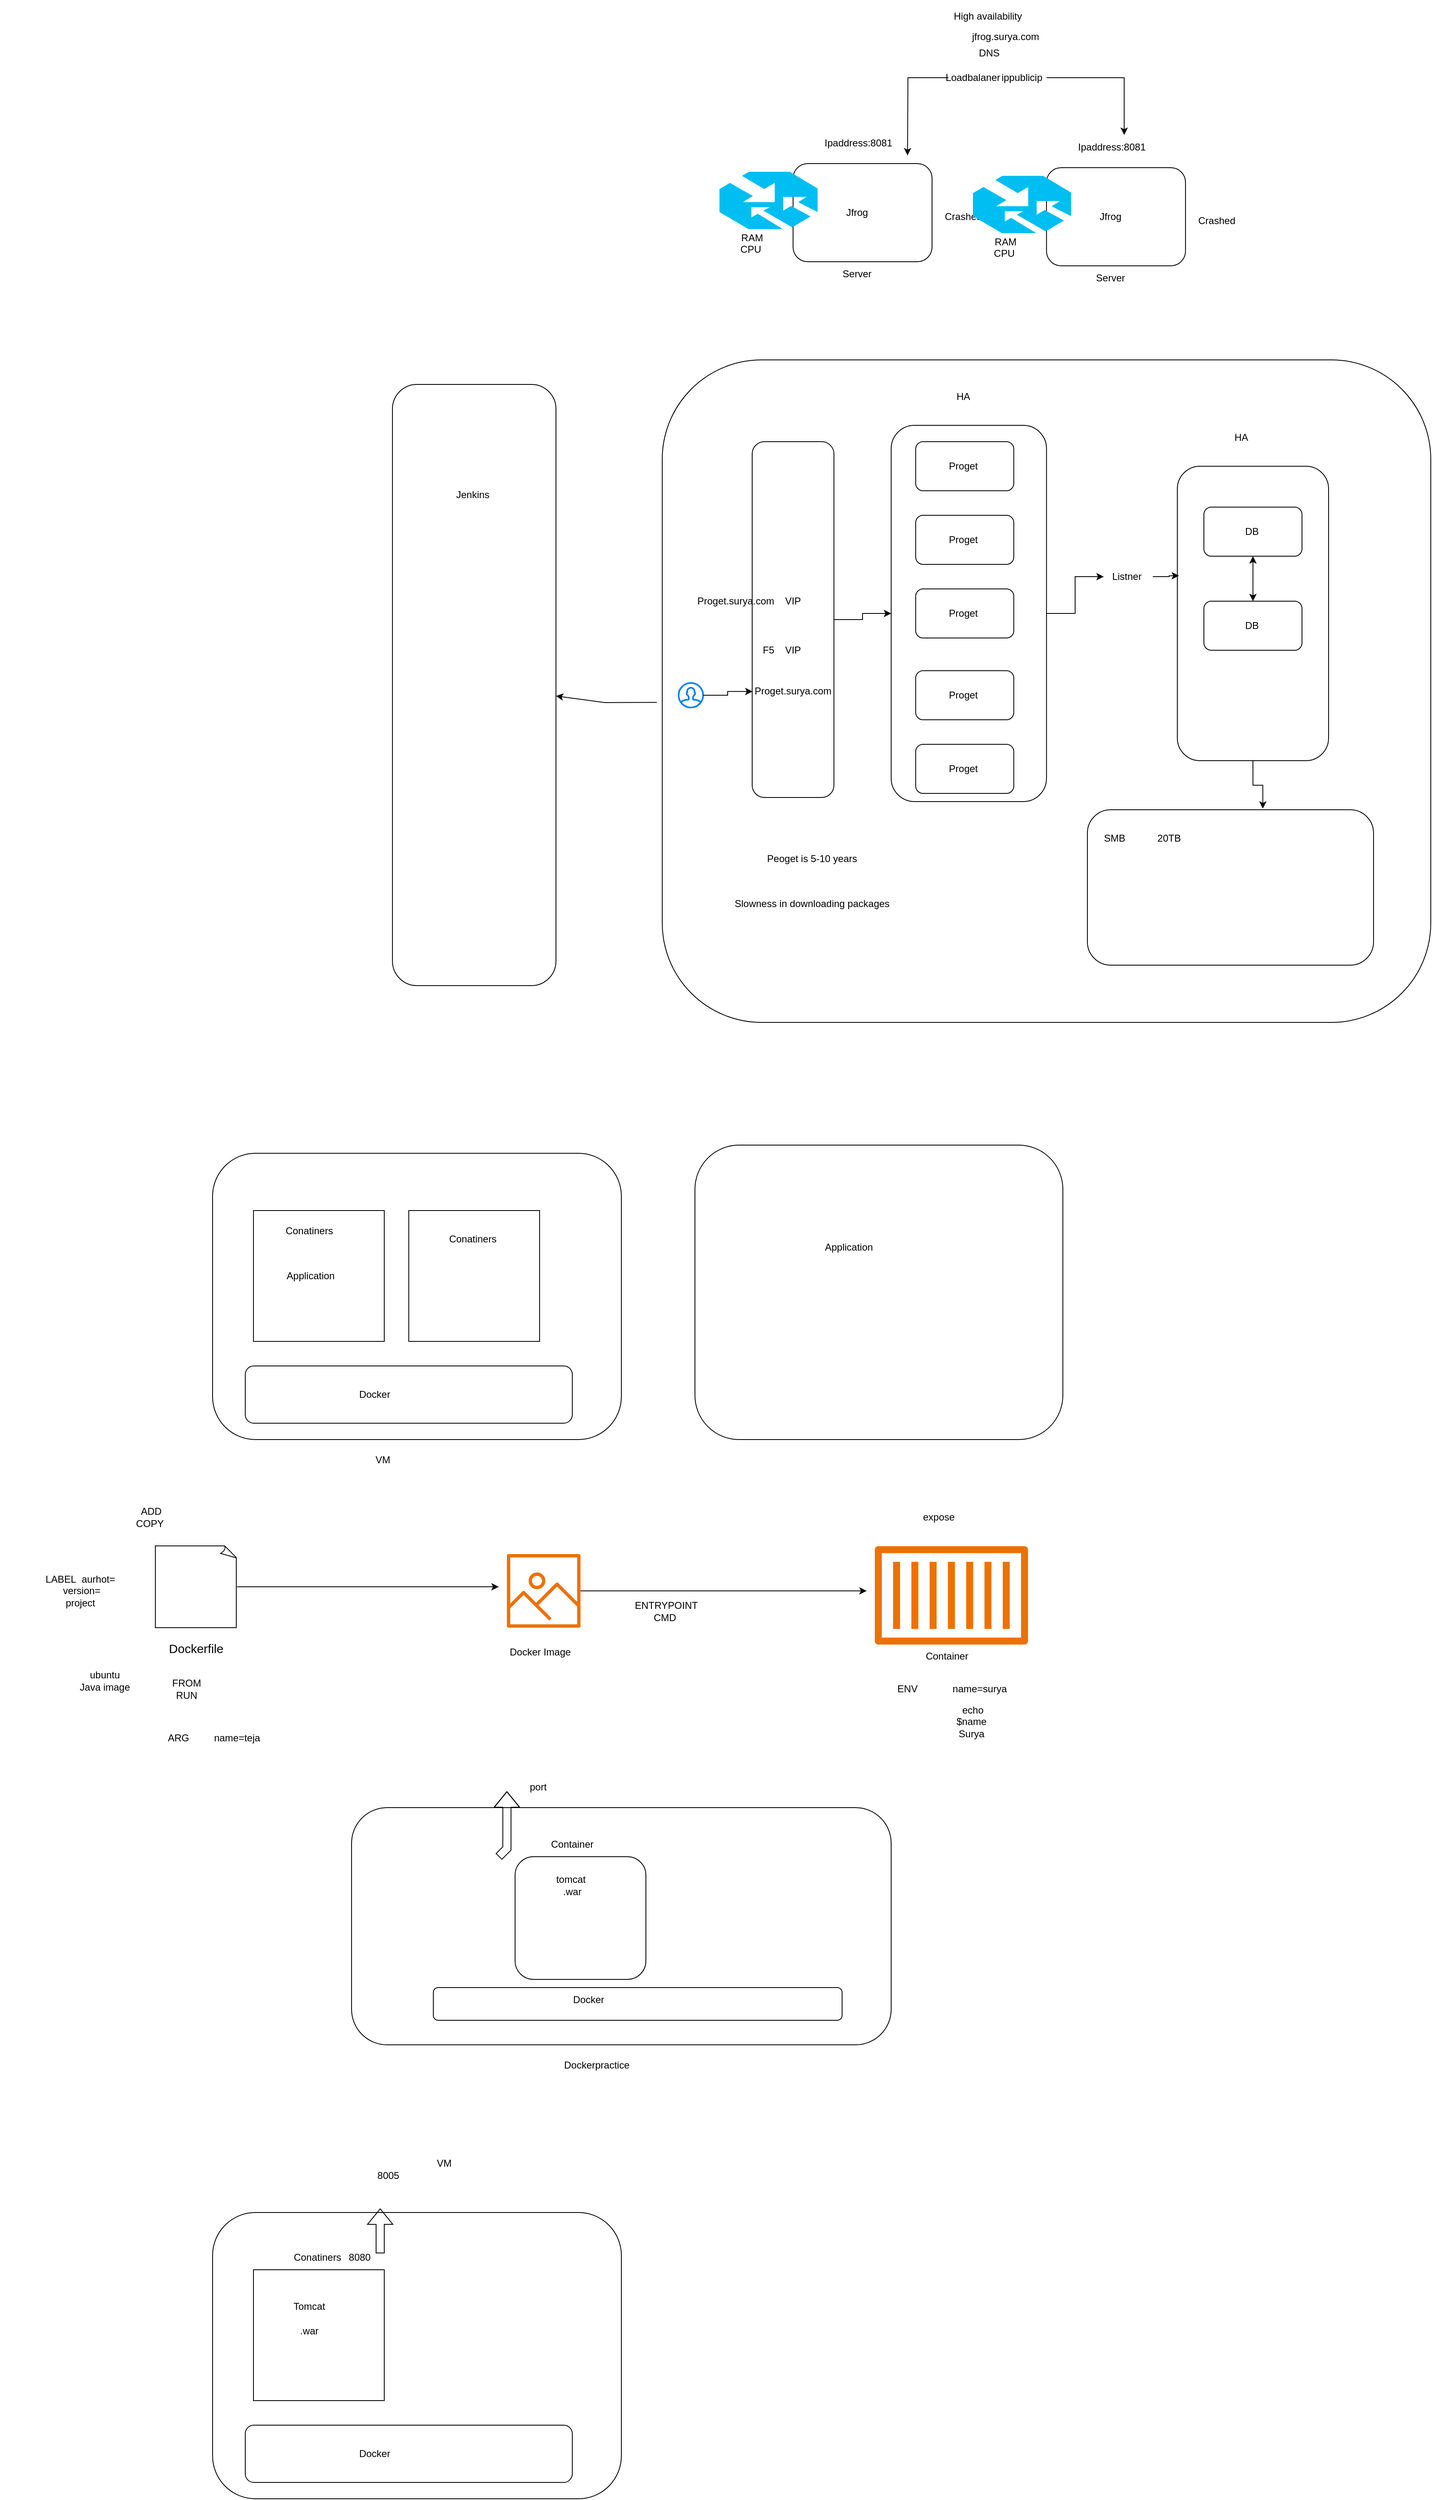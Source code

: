 <mxfile version="24.4.13" type="device">
  <diagram name="Page-1" id="_yAdGxOI9ZKn5OwpSb9d">
    <mxGraphModel dx="2284" dy="900" grid="1" gridSize="10" guides="1" tooltips="1" connect="1" arrows="1" fold="1" page="1" pageScale="1" pageWidth="850" pageHeight="1100" math="0" shadow="0">
      <root>
        <mxCell id="0" />
        <mxCell id="1" parent="0" />
        <mxCell id="o8cPld0QiGwnag17MH1Z-75" value="" style="rounded=1;whiteSpace=wrap;html=1;" parent="1" vertex="1">
          <mxGeometry x="-10" y="450" width="940" height="810" as="geometry" />
        </mxCell>
        <mxCell id="o8cPld0QiGwnag17MH1Z-58" value="" style="rounded=1;whiteSpace=wrap;html=1;" parent="1" vertex="1">
          <mxGeometry x="620" y="580" width="185" height="360" as="geometry" />
        </mxCell>
        <mxCell id="o8cPld0QiGwnag17MH1Z-65" style="edgeStyle=orthogonalEdgeStyle;rounded=0;orthogonalLoop=1;jettySize=auto;html=1;" parent="1" source="o8cPld0QiGwnag17MH1Z-54" target="o8cPld0QiGwnag17MH1Z-64" edge="1">
          <mxGeometry relative="1" as="geometry" />
        </mxCell>
        <mxCell id="o8cPld0QiGwnag17MH1Z-54" value="" style="rounded=1;whiteSpace=wrap;html=1;" parent="1" vertex="1">
          <mxGeometry x="270" y="530" width="190" height="460" as="geometry" />
        </mxCell>
        <mxCell id="o8cPld0QiGwnag17MH1Z-1" value="" style="rounded=1;whiteSpace=wrap;html=1;" parent="1" vertex="1">
          <mxGeometry x="150" y="210" width="170" height="120" as="geometry" />
        </mxCell>
        <mxCell id="o8cPld0QiGwnag17MH1Z-2" value="Server&amp;nbsp;" style="text;html=1;align=center;verticalAlign=middle;whiteSpace=wrap;rounded=0;" parent="1" vertex="1">
          <mxGeometry x="200" y="330" width="60" height="30" as="geometry" />
        </mxCell>
        <mxCell id="o8cPld0QiGwnag17MH1Z-3" value="Jfrog&amp;nbsp;" style="text;html=1;align=center;verticalAlign=middle;whiteSpace=wrap;rounded=0;" parent="1" vertex="1">
          <mxGeometry x="200" y="265" width="60" height="10" as="geometry" />
        </mxCell>
        <mxCell id="o8cPld0QiGwnag17MH1Z-4" value="Ipaddress:8081" style="text;html=1;align=center;verticalAlign=middle;whiteSpace=wrap;rounded=0;" parent="1" vertex="1">
          <mxGeometry x="200" y="170" width="60" height="30" as="geometry" />
        </mxCell>
        <mxCell id="o8cPld0QiGwnag17MH1Z-7" value="" style="verticalLabelPosition=bottom;html=1;verticalAlign=top;align=center;strokeColor=none;fillColor=#00BEF2;shape=mxgraph.azure.traffic_manager;pointerEvents=1;" parent="1" vertex="1">
          <mxGeometry x="60" y="220" width="120" height="70" as="geometry" />
        </mxCell>
        <mxCell id="o8cPld0QiGwnag17MH1Z-9" value="RAM&lt;br&gt;CPU&amp;nbsp;&lt;div&gt;&lt;br/&gt;&lt;/div&gt;" style="text;html=1;align=center;verticalAlign=middle;whiteSpace=wrap;rounded=0;" parent="1" vertex="1">
          <mxGeometry x="70" y="300" width="60" height="30" as="geometry" />
        </mxCell>
        <mxCell id="o8cPld0QiGwnag17MH1Z-10" value="Crashed&amp;nbsp;" style="text;html=1;align=center;verticalAlign=middle;whiteSpace=wrap;rounded=0;" parent="1" vertex="1">
          <mxGeometry x="330" y="260" width="60" height="30" as="geometry" />
        </mxCell>
        <mxCell id="o8cPld0QiGwnag17MH1Z-11" value="High availability&amp;nbsp;" style="text;html=1;align=center;verticalAlign=middle;whiteSpace=wrap;rounded=0;" parent="1" vertex="1">
          <mxGeometry x="290" y="10" width="200" height="40" as="geometry" />
        </mxCell>
        <mxCell id="o8cPld0QiGwnag17MH1Z-12" value="" style="rounded=1;whiteSpace=wrap;html=1;" parent="1" vertex="1">
          <mxGeometry x="460" y="215" width="170" height="120" as="geometry" />
        </mxCell>
        <mxCell id="o8cPld0QiGwnag17MH1Z-13" value="Server&amp;nbsp;" style="text;html=1;align=center;verticalAlign=middle;whiteSpace=wrap;rounded=0;" parent="1" vertex="1">
          <mxGeometry x="510" y="335" width="60" height="30" as="geometry" />
        </mxCell>
        <mxCell id="o8cPld0QiGwnag17MH1Z-14" value="Jfrog&amp;nbsp;" style="text;html=1;align=center;verticalAlign=middle;whiteSpace=wrap;rounded=0;" parent="1" vertex="1">
          <mxGeometry x="510" y="270" width="60" height="10" as="geometry" />
        </mxCell>
        <mxCell id="o8cPld0QiGwnag17MH1Z-15" value="Ipaddress:8081" style="text;html=1;align=center;verticalAlign=middle;whiteSpace=wrap;rounded=0;" parent="1" vertex="1">
          <mxGeometry x="510" y="175" width="60" height="30" as="geometry" />
        </mxCell>
        <mxCell id="o8cPld0QiGwnag17MH1Z-16" value="" style="verticalLabelPosition=bottom;html=1;verticalAlign=top;align=center;strokeColor=none;fillColor=#00BEF2;shape=mxgraph.azure.traffic_manager;pointerEvents=1;" parent="1" vertex="1">
          <mxGeometry x="370" y="225" width="120" height="70" as="geometry" />
        </mxCell>
        <mxCell id="o8cPld0QiGwnag17MH1Z-17" value="RAM&lt;br&gt;CPU&amp;nbsp;&lt;div&gt;&lt;br/&gt;&lt;/div&gt;" style="text;html=1;align=center;verticalAlign=middle;whiteSpace=wrap;rounded=0;" parent="1" vertex="1">
          <mxGeometry x="380" y="305" width="60" height="30" as="geometry" />
        </mxCell>
        <mxCell id="o8cPld0QiGwnag17MH1Z-18" value="Crashed&amp;nbsp;" style="text;html=1;align=center;verticalAlign=middle;whiteSpace=wrap;rounded=0;" parent="1" vertex="1">
          <mxGeometry x="640" y="265" width="60" height="30" as="geometry" />
        </mxCell>
        <mxCell id="o8cPld0QiGwnag17MH1Z-28" style="edgeStyle=orthogonalEdgeStyle;rounded=0;orthogonalLoop=1;jettySize=auto;html=1;" parent="1" source="o8cPld0QiGwnag17MH1Z-26" edge="1">
          <mxGeometry relative="1" as="geometry">
            <mxPoint x="290" y="200" as="targetPoint" />
          </mxGeometry>
        </mxCell>
        <mxCell id="o8cPld0QiGwnag17MH1Z-26" value="Loadbalaner" style="text;html=1;align=center;verticalAlign=middle;whiteSpace=wrap;rounded=0;" parent="1" vertex="1">
          <mxGeometry x="340" y="90" width="60" height="30" as="geometry" />
        </mxCell>
        <mxCell id="o8cPld0QiGwnag17MH1Z-29" style="edgeStyle=orthogonalEdgeStyle;rounded=0;orthogonalLoop=1;jettySize=auto;html=1;entryX=0.75;entryY=0;entryDx=0;entryDy=0;" parent="1" source="o8cPld0QiGwnag17MH1Z-27" target="o8cPld0QiGwnag17MH1Z-15" edge="1">
          <mxGeometry relative="1" as="geometry" />
        </mxCell>
        <mxCell id="o8cPld0QiGwnag17MH1Z-27" value="ippublicip" style="text;html=1;align=center;verticalAlign=middle;whiteSpace=wrap;rounded=0;" parent="1" vertex="1">
          <mxGeometry x="400" y="90" width="60" height="30" as="geometry" />
        </mxCell>
        <mxCell id="o8cPld0QiGwnag17MH1Z-31" value="DNS" style="text;html=1;align=center;verticalAlign=middle;whiteSpace=wrap;rounded=0;" parent="1" vertex="1">
          <mxGeometry x="360" y="60" width="60" height="30" as="geometry" />
        </mxCell>
        <mxCell id="o8cPld0QiGwnag17MH1Z-32" value="jfrog.surya.com" style="text;html=1;align=center;verticalAlign=middle;whiteSpace=wrap;rounded=0;" parent="1" vertex="1">
          <mxGeometry x="380" y="40" width="60" height="30" as="geometry" />
        </mxCell>
        <mxCell id="o8cPld0QiGwnag17MH1Z-33" value="" style="rounded=1;whiteSpace=wrap;html=1;" parent="1" vertex="1">
          <mxGeometry x="300" y="550" width="120" height="60" as="geometry" />
        </mxCell>
        <mxCell id="o8cPld0QiGwnag17MH1Z-34" value="Proget&amp;nbsp;" style="text;html=1;align=center;verticalAlign=middle;whiteSpace=wrap;rounded=0;" parent="1" vertex="1">
          <mxGeometry x="330" y="565" width="60" height="30" as="geometry" />
        </mxCell>
        <mxCell id="o8cPld0QiGwnag17MH1Z-35" value="" style="rounded=1;whiteSpace=wrap;html=1;" parent="1" vertex="1">
          <mxGeometry x="652.5" y="745" width="120" height="60" as="geometry" />
        </mxCell>
        <mxCell id="o8cPld0QiGwnag17MH1Z-36" value="DB&amp;nbsp;" style="text;html=1;align=center;verticalAlign=middle;whiteSpace=wrap;rounded=0;" parent="1" vertex="1">
          <mxGeometry x="682.5" y="760" width="60" height="30" as="geometry" />
        </mxCell>
        <mxCell id="o8cPld0QiGwnag17MH1Z-37" value="" style="rounded=1;whiteSpace=wrap;html=1;" parent="1" vertex="1">
          <mxGeometry x="300" y="640" width="120" height="60" as="geometry" />
        </mxCell>
        <mxCell id="o8cPld0QiGwnag17MH1Z-38" value="Proget&amp;nbsp;" style="text;html=1;align=center;verticalAlign=middle;whiteSpace=wrap;rounded=0;" parent="1" vertex="1">
          <mxGeometry x="330" y="655" width="60" height="30" as="geometry" />
        </mxCell>
        <mxCell id="o8cPld0QiGwnag17MH1Z-39" value="" style="rounded=1;whiteSpace=wrap;html=1;" parent="1" vertex="1">
          <mxGeometry x="300" y="730" width="120" height="60" as="geometry" />
        </mxCell>
        <mxCell id="o8cPld0QiGwnag17MH1Z-40" value="Proget&amp;nbsp;" style="text;html=1;align=center;verticalAlign=middle;whiteSpace=wrap;rounded=0;" parent="1" vertex="1">
          <mxGeometry x="330" y="745" width="60" height="30" as="geometry" />
        </mxCell>
        <mxCell id="o8cPld0QiGwnag17MH1Z-41" value="" style="rounded=1;whiteSpace=wrap;html=1;" parent="1" vertex="1">
          <mxGeometry x="300" y="830" width="120" height="60" as="geometry" />
        </mxCell>
        <mxCell id="o8cPld0QiGwnag17MH1Z-42" value="Proget&amp;nbsp;" style="text;html=1;align=center;verticalAlign=middle;whiteSpace=wrap;rounded=0;" parent="1" vertex="1">
          <mxGeometry x="330" y="845" width="60" height="30" as="geometry" />
        </mxCell>
        <mxCell id="o8cPld0QiGwnag17MH1Z-43" value="" style="rounded=1;whiteSpace=wrap;html=1;" parent="1" vertex="1">
          <mxGeometry x="300" y="920" width="120" height="60" as="geometry" />
        </mxCell>
        <mxCell id="o8cPld0QiGwnag17MH1Z-44" value="Proget&amp;nbsp;" style="text;html=1;align=center;verticalAlign=middle;whiteSpace=wrap;rounded=0;" parent="1" vertex="1">
          <mxGeometry x="330" y="935" width="60" height="30" as="geometry" />
        </mxCell>
        <mxCell id="o8cPld0QiGwnag17MH1Z-55" style="edgeStyle=orthogonalEdgeStyle;rounded=0;orthogonalLoop=1;jettySize=auto;html=1;entryX=0;entryY=0.5;entryDx=0;entryDy=0;" parent="1" source="o8cPld0QiGwnag17MH1Z-46" target="o8cPld0QiGwnag17MH1Z-54" edge="1">
          <mxGeometry relative="1" as="geometry" />
        </mxCell>
        <mxCell id="o8cPld0QiGwnag17MH1Z-46" value="" style="rounded=1;whiteSpace=wrap;html=1;" parent="1" vertex="1">
          <mxGeometry x="100" y="550" width="100" height="435" as="geometry" />
        </mxCell>
        <mxCell id="o8cPld0QiGwnag17MH1Z-47" value="F5" style="text;html=1;align=center;verticalAlign=middle;whiteSpace=wrap;rounded=0;" parent="1" vertex="1">
          <mxGeometry x="90" y="790" width="60" height="30" as="geometry" />
        </mxCell>
        <mxCell id="o8cPld0QiGwnag17MH1Z-48" value="VIP" style="text;html=1;align=center;verticalAlign=middle;whiteSpace=wrap;rounded=0;" parent="1" vertex="1">
          <mxGeometry x="120" y="790" width="60" height="30" as="geometry" />
        </mxCell>
        <mxCell id="o8cPld0QiGwnag17MH1Z-49" value="Proget.surya.com" style="text;html=1;align=center;verticalAlign=middle;whiteSpace=wrap;rounded=0;" parent="1" vertex="1">
          <mxGeometry x="120" y="840" width="60" height="30" as="geometry" />
        </mxCell>
        <mxCell id="o8cPld0QiGwnag17MH1Z-50" value="" style="html=1;verticalLabelPosition=bottom;align=center;labelBackgroundColor=#ffffff;verticalAlign=top;strokeWidth=2;strokeColor=#0080F0;shadow=0;dashed=0;shape=mxgraph.ios7.icons.user;" parent="1" vertex="1">
          <mxGeometry x="10" y="845" width="30" height="30" as="geometry" />
        </mxCell>
        <mxCell id="o8cPld0QiGwnag17MH1Z-51" style="edgeStyle=orthogonalEdgeStyle;rounded=0;orthogonalLoop=1;jettySize=auto;html=1;entryX=0.004;entryY=0.702;entryDx=0;entryDy=0;entryPerimeter=0;" parent="1" source="o8cPld0QiGwnag17MH1Z-50" target="o8cPld0QiGwnag17MH1Z-46" edge="1">
          <mxGeometry relative="1" as="geometry" />
        </mxCell>
        <mxCell id="o8cPld0QiGwnag17MH1Z-57" value="HA&amp;nbsp;" style="text;html=1;align=center;verticalAlign=middle;whiteSpace=wrap;rounded=0;" parent="1" vertex="1">
          <mxGeometry x="330" y="480" width="60" height="30" as="geometry" />
        </mxCell>
        <mxCell id="o8cPld0QiGwnag17MH1Z-61" value="" style="rounded=1;whiteSpace=wrap;html=1;" parent="1" vertex="1">
          <mxGeometry x="652.5" y="630" width="120" height="60" as="geometry" />
        </mxCell>
        <mxCell id="o8cPld0QiGwnag17MH1Z-62" value="DB&amp;nbsp;" style="text;html=1;align=center;verticalAlign=middle;whiteSpace=wrap;rounded=0;" parent="1" vertex="1">
          <mxGeometry x="682.5" y="645" width="60" height="30" as="geometry" />
        </mxCell>
        <mxCell id="o8cPld0QiGwnag17MH1Z-64" value="Listner&amp;nbsp;" style="text;html=1;align=center;verticalAlign=middle;whiteSpace=wrap;rounded=0;" parent="1" vertex="1">
          <mxGeometry x="530" y="700" width="60" height="30" as="geometry" />
        </mxCell>
        <mxCell id="o8cPld0QiGwnag17MH1Z-66" style="edgeStyle=orthogonalEdgeStyle;rounded=0;orthogonalLoop=1;jettySize=auto;html=1;entryX=0.011;entryY=0.372;entryDx=0;entryDy=0;entryPerimeter=0;" parent="1" source="o8cPld0QiGwnag17MH1Z-64" target="o8cPld0QiGwnag17MH1Z-58" edge="1">
          <mxGeometry relative="1" as="geometry" />
        </mxCell>
        <mxCell id="o8cPld0QiGwnag17MH1Z-67" value="" style="endArrow=classic;startArrow=classic;html=1;rounded=0;exitX=0.5;exitY=0;exitDx=0;exitDy=0;" parent="1" source="o8cPld0QiGwnag17MH1Z-35" target="o8cPld0QiGwnag17MH1Z-61" edge="1">
          <mxGeometry width="50" height="50" relative="1" as="geometry">
            <mxPoint x="692.5" y="740" as="sourcePoint" />
            <mxPoint x="742.5" y="690" as="targetPoint" />
          </mxGeometry>
        </mxCell>
        <mxCell id="o8cPld0QiGwnag17MH1Z-68" value="HA&amp;nbsp;" style="text;html=1;align=center;verticalAlign=middle;whiteSpace=wrap;rounded=0;" parent="1" vertex="1">
          <mxGeometry x="670" y="530" width="60" height="30" as="geometry" />
        </mxCell>
        <mxCell id="o8cPld0QiGwnag17MH1Z-69" value="" style="rounded=1;whiteSpace=wrap;html=1;" parent="1" vertex="1">
          <mxGeometry x="510" y="1000" width="350" height="190" as="geometry" />
        </mxCell>
        <mxCell id="o8cPld0QiGwnag17MH1Z-70" value="SMB&amp;nbsp;" style="text;html=1;align=center;verticalAlign=middle;whiteSpace=wrap;rounded=0;" parent="1" vertex="1">
          <mxGeometry x="515" y="1020" width="60" height="30" as="geometry" />
        </mxCell>
        <mxCell id="o8cPld0QiGwnag17MH1Z-71" style="edgeStyle=orthogonalEdgeStyle;rounded=0;orthogonalLoop=1;jettySize=auto;html=1;entryX=0.613;entryY=-0.007;entryDx=0;entryDy=0;entryPerimeter=0;" parent="1" source="o8cPld0QiGwnag17MH1Z-58" target="o8cPld0QiGwnag17MH1Z-69" edge="1">
          <mxGeometry relative="1" as="geometry" />
        </mxCell>
        <mxCell id="o8cPld0QiGwnag17MH1Z-72" value="20TB" style="text;html=1;align=center;verticalAlign=middle;whiteSpace=wrap;rounded=0;" parent="1" vertex="1">
          <mxGeometry x="580" y="1020" width="60" height="30" as="geometry" />
        </mxCell>
        <mxCell id="o8cPld0QiGwnag17MH1Z-73" value="Peoget is 5-10 years&amp;nbsp;" style="text;html=1;align=center;verticalAlign=middle;whiteSpace=wrap;rounded=0;" parent="1" vertex="1">
          <mxGeometry x="30" y="1020" width="290" height="80" as="geometry" />
        </mxCell>
        <mxCell id="o8cPld0QiGwnag17MH1Z-74" value="Slowness in downloading packages&amp;nbsp;" style="text;html=1;align=center;verticalAlign=middle;whiteSpace=wrap;rounded=0;" parent="1" vertex="1">
          <mxGeometry x="40" y="1090" width="270" height="50" as="geometry" />
        </mxCell>
        <mxCell id="o8cPld0QiGwnag17MH1Z-76" value="" style="rounded=1;whiteSpace=wrap;html=1;" parent="1" vertex="1">
          <mxGeometry x="-340" y="480" width="200" height="735" as="geometry" />
        </mxCell>
        <mxCell id="o8cPld0QiGwnag17MH1Z-77" value="Jenkins&amp;nbsp;" style="text;html=1;align=center;verticalAlign=middle;whiteSpace=wrap;rounded=0;" parent="1" vertex="1">
          <mxGeometry x="-270" y="600" width="60" height="30" as="geometry" />
        </mxCell>
        <mxCell id="o8cPld0QiGwnag17MH1Z-78" value="" style="endArrow=classic;html=1;rounded=0;exitX=-0.007;exitY=0.517;exitDx=0;exitDy=0;exitPerimeter=0;" parent="1" source="o8cPld0QiGwnag17MH1Z-75" target="o8cPld0QiGwnag17MH1Z-76" edge="1">
          <mxGeometry width="50" height="50" relative="1" as="geometry">
            <mxPoint x="380" y="890" as="sourcePoint" />
            <mxPoint x="430" y="840" as="targetPoint" />
            <Array as="points">
              <mxPoint x="-80" y="869" />
            </Array>
          </mxGeometry>
        </mxCell>
        <mxCell id="o8cPld0QiGwnag17MH1Z-79" value="VIP" style="text;html=1;align=center;verticalAlign=middle;whiteSpace=wrap;rounded=0;" parent="1" vertex="1">
          <mxGeometry x="120" y="730" width="60" height="30" as="geometry" />
        </mxCell>
        <mxCell id="o8cPld0QiGwnag17MH1Z-80" value="Proget.surya.com" style="text;html=1;align=center;verticalAlign=middle;whiteSpace=wrap;rounded=0;" parent="1" vertex="1">
          <mxGeometry x="50" y="730" width="60" height="30" as="geometry" />
        </mxCell>
        <mxCell id="Mz2o_tIRomysvnrf8cTj-1" value="" style="rounded=1;whiteSpace=wrap;html=1;" parent="1" vertex="1">
          <mxGeometry x="-560" y="1420" width="500" height="350" as="geometry" />
        </mxCell>
        <mxCell id="Mz2o_tIRomysvnrf8cTj-2" value="" style="rounded=1;whiteSpace=wrap;html=1;" parent="1" vertex="1">
          <mxGeometry x="-520" y="1680" width="400" height="70" as="geometry" />
        </mxCell>
        <mxCell id="Mz2o_tIRomysvnrf8cTj-3" value="Docker&amp;nbsp;" style="text;html=1;align=center;verticalAlign=middle;whiteSpace=wrap;rounded=0;" parent="1" vertex="1">
          <mxGeometry x="-390" y="1700" width="60" height="30" as="geometry" />
        </mxCell>
        <mxCell id="Mz2o_tIRomysvnrf8cTj-4" value="VM&amp;nbsp;" style="text;html=1;align=center;verticalAlign=middle;whiteSpace=wrap;rounded=0;" parent="1" vertex="1">
          <mxGeometry x="-380" y="1780" width="60" height="30" as="geometry" />
        </mxCell>
        <mxCell id="Mz2o_tIRomysvnrf8cTj-5" value="" style="whiteSpace=wrap;html=1;aspect=fixed;" parent="1" vertex="1">
          <mxGeometry x="-510" y="1490" width="160" height="160" as="geometry" />
        </mxCell>
        <mxCell id="Mz2o_tIRomysvnrf8cTj-6" value="" style="whiteSpace=wrap;html=1;aspect=fixed;" parent="1" vertex="1">
          <mxGeometry x="-320" y="1490" width="160" height="160" as="geometry" />
        </mxCell>
        <mxCell id="Mz2o_tIRomysvnrf8cTj-7" value="Conatiners&amp;nbsp;" style="text;html=1;align=center;verticalAlign=middle;whiteSpace=wrap;rounded=0;" parent="1" vertex="1">
          <mxGeometry x="-470" y="1500" width="60" height="30" as="geometry" />
        </mxCell>
        <mxCell id="Mz2o_tIRomysvnrf8cTj-8" value="Conatiners&amp;nbsp;" style="text;html=1;align=center;verticalAlign=middle;whiteSpace=wrap;rounded=0;" parent="1" vertex="1">
          <mxGeometry x="-270" y="1510" width="60" height="30" as="geometry" />
        </mxCell>
        <mxCell id="Mz2o_tIRomysvnrf8cTj-9" value="" style="rounded=1;whiteSpace=wrap;html=1;" parent="1" vertex="1">
          <mxGeometry x="30" y="1410" width="450" height="360" as="geometry" />
        </mxCell>
        <mxCell id="Mz2o_tIRomysvnrf8cTj-10" value="Application&amp;nbsp;" style="text;html=1;align=center;verticalAlign=middle;whiteSpace=wrap;rounded=0;" parent="1" vertex="1">
          <mxGeometry x="190" y="1520" width="60" height="30" as="geometry" />
        </mxCell>
        <mxCell id="Mz2o_tIRomysvnrf8cTj-11" value="Application" style="text;html=1;align=center;verticalAlign=middle;whiteSpace=wrap;rounded=0;" parent="1" vertex="1">
          <mxGeometry x="-470" y="1555" width="60" height="30" as="geometry" />
        </mxCell>
        <mxCell id="Mz2o_tIRomysvnrf8cTj-13" value="" style="sketch=0;outlineConnect=0;fontColor=#232F3E;gradientColor=none;fillColor=#ED7100;strokeColor=none;dashed=0;verticalLabelPosition=bottom;verticalAlign=top;align=center;html=1;fontSize=12;fontStyle=0;aspect=fixed;pointerEvents=1;shape=mxgraph.aws4.container_1;" parent="1" vertex="1">
          <mxGeometry x="250" y="1900" width="187.36" height="121" as="geometry" />
        </mxCell>
        <mxCell id="Mz2o_tIRomysvnrf8cTj-19" style="edgeStyle=orthogonalEdgeStyle;rounded=0;orthogonalLoop=1;jettySize=auto;html=1;" parent="1" source="Mz2o_tIRomysvnrf8cTj-15" edge="1">
          <mxGeometry relative="1" as="geometry">
            <mxPoint x="-210" y="1950" as="targetPoint" />
          </mxGeometry>
        </mxCell>
        <mxCell id="Mz2o_tIRomysvnrf8cTj-15" value="" style="whiteSpace=wrap;html=1;shape=mxgraph.basic.document" parent="1" vertex="1">
          <mxGeometry x="-630" y="1900" width="100" height="100" as="geometry" />
        </mxCell>
        <mxCell id="Mz2o_tIRomysvnrf8cTj-16" value="&lt;font style=&quot;font-size: 15px;&quot;&gt;Dockerfile&lt;/font&gt;" style="text;html=1;align=center;verticalAlign=middle;whiteSpace=wrap;rounded=0;" parent="1" vertex="1">
          <mxGeometry x="-610" y="2010" width="60" height="30" as="geometry" />
        </mxCell>
        <mxCell id="Mz2o_tIRomysvnrf8cTj-17" value="Container&amp;nbsp;" style="text;html=1;align=center;verticalAlign=middle;whiteSpace=wrap;rounded=0;" parent="1" vertex="1">
          <mxGeometry x="310" y="2020" width="60" height="30" as="geometry" />
        </mxCell>
        <mxCell id="Mz2o_tIRomysvnrf8cTj-20" style="edgeStyle=orthogonalEdgeStyle;rounded=0;orthogonalLoop=1;jettySize=auto;html=1;" parent="1" source="Mz2o_tIRomysvnrf8cTj-18" edge="1">
          <mxGeometry relative="1" as="geometry">
            <mxPoint x="240" y="1955" as="targetPoint" />
          </mxGeometry>
        </mxCell>
        <mxCell id="Mz2o_tIRomysvnrf8cTj-18" value="" style="sketch=0;outlineConnect=0;fontColor=#232F3E;gradientColor=none;fillColor=#ED7100;strokeColor=none;dashed=0;verticalLabelPosition=bottom;verticalAlign=top;align=center;html=1;fontSize=12;fontStyle=0;aspect=fixed;pointerEvents=1;shape=mxgraph.aws4.container_registry_image;" parent="1" vertex="1">
          <mxGeometry x="-200" y="1910" width="90" height="90" as="geometry" />
        </mxCell>
        <mxCell id="Mz2o_tIRomysvnrf8cTj-21" value="Docker Image&amp;nbsp;" style="text;html=1;align=center;verticalAlign=middle;whiteSpace=wrap;rounded=0;" parent="1" vertex="1">
          <mxGeometry x="-240" y="2010" width="165" height="40" as="geometry" />
        </mxCell>
        <mxCell id="8guPvn3R2oZE80Hqtptw-2" value="" style="rounded=1;whiteSpace=wrap;html=1;" vertex="1" parent="1">
          <mxGeometry x="-560" y="2715" width="500" height="350" as="geometry" />
        </mxCell>
        <mxCell id="8guPvn3R2oZE80Hqtptw-3" value="" style="rounded=1;whiteSpace=wrap;html=1;" vertex="1" parent="1">
          <mxGeometry x="-520" y="2975" width="400" height="70" as="geometry" />
        </mxCell>
        <mxCell id="8guPvn3R2oZE80Hqtptw-4" value="Docker&amp;nbsp;" style="text;html=1;align=center;verticalAlign=middle;whiteSpace=wrap;rounded=0;" vertex="1" parent="1">
          <mxGeometry x="-390" y="2995" width="60" height="30" as="geometry" />
        </mxCell>
        <mxCell id="8guPvn3R2oZE80Hqtptw-5" value="" style="whiteSpace=wrap;html=1;aspect=fixed;" vertex="1" parent="1">
          <mxGeometry x="-510" y="2785" width="160" height="160" as="geometry" />
        </mxCell>
        <mxCell id="8guPvn3R2oZE80Hqtptw-7" value="Conatiners&amp;nbsp;" style="text;html=1;align=center;verticalAlign=middle;whiteSpace=wrap;rounded=0;" vertex="1" parent="1">
          <mxGeometry x="-460" y="2755" width="60" height="30" as="geometry" />
        </mxCell>
        <mxCell id="8guPvn3R2oZE80Hqtptw-9" value="Tomcat&amp;nbsp;" style="text;html=1;align=center;verticalAlign=middle;whiteSpace=wrap;rounded=0;" vertex="1" parent="1">
          <mxGeometry x="-470" y="2815" width="60" height="30" as="geometry" />
        </mxCell>
        <mxCell id="8guPvn3R2oZE80Hqtptw-11" value=".war&amp;nbsp;" style="text;html=1;align=center;verticalAlign=middle;whiteSpace=wrap;rounded=0;" vertex="1" parent="1">
          <mxGeometry x="-470" y="2845" width="60" height="30" as="geometry" />
        </mxCell>
        <mxCell id="8guPvn3R2oZE80Hqtptw-12" value="8080" style="text;html=1;align=center;verticalAlign=middle;whiteSpace=wrap;rounded=0;" vertex="1" parent="1">
          <mxGeometry x="-410" y="2755" width="60" height="30" as="geometry" />
        </mxCell>
        <mxCell id="8guPvn3R2oZE80Hqtptw-13" value="" style="shape=flexArrow;endArrow=classic;html=1;rounded=0;" edge="1" parent="1">
          <mxGeometry width="50" height="50" relative="1" as="geometry">
            <mxPoint x="-355" y="2765" as="sourcePoint" />
            <mxPoint x="-355" y="2710" as="targetPoint" />
          </mxGeometry>
        </mxCell>
        <mxCell id="8guPvn3R2oZE80Hqtptw-15" value="8005" style="text;html=1;align=center;verticalAlign=middle;whiteSpace=wrap;rounded=0;" vertex="1" parent="1">
          <mxGeometry x="-375" y="2655" width="60" height="30" as="geometry" />
        </mxCell>
        <mxCell id="8guPvn3R2oZE80Hqtptw-16" value="VM&amp;nbsp;" style="text;html=1;align=center;verticalAlign=middle;whiteSpace=wrap;rounded=0;" vertex="1" parent="1">
          <mxGeometry x="-305" y="2640" width="60" height="30" as="geometry" />
        </mxCell>
        <mxCell id="8guPvn3R2oZE80Hqtptw-17" value="FROM&amp;nbsp;&lt;br&gt;RUN&amp;nbsp;" style="text;html=1;align=center;verticalAlign=middle;whiteSpace=wrap;rounded=0;" vertex="1" parent="1">
          <mxGeometry x="-620" y="2060" width="60" height="30" as="geometry" />
        </mxCell>
        <mxCell id="8guPvn3R2oZE80Hqtptw-18" value="ubuntu&amp;nbsp;&lt;br&gt;Java image&amp;nbsp;" style="text;html=1;align=center;verticalAlign=middle;whiteSpace=wrap;rounded=0;" vertex="1" parent="1">
          <mxGeometry x="-750" y="2040" width="120" height="50" as="geometry" />
        </mxCell>
        <mxCell id="8guPvn3R2oZE80Hqtptw-19" value="ENTRYPOINT &lt;br&gt;CMD&amp;nbsp;" style="text;html=1;align=center;verticalAlign=middle;whiteSpace=wrap;rounded=0;" vertex="1" parent="1">
          <mxGeometry x="-70" y="1950" width="130" height="60" as="geometry" />
        </mxCell>
        <mxCell id="8guPvn3R2oZE80Hqtptw-20" value="ADD&lt;br&gt;COPY&amp;nbsp;" style="text;html=1;align=center;verticalAlign=middle;whiteSpace=wrap;rounded=0;" vertex="1" parent="1">
          <mxGeometry x="-680" y="1840" width="90" height="50" as="geometry" />
        </mxCell>
        <mxCell id="8guPvn3R2oZE80Hqtptw-21" value="expose&amp;nbsp;" style="text;html=1;align=center;verticalAlign=middle;whiteSpace=wrap;rounded=0;" vertex="1" parent="1">
          <mxGeometry x="300" y="1850" width="60" height="30" as="geometry" />
        </mxCell>
        <mxCell id="8guPvn3R2oZE80Hqtptw-22" value="LABEL&amp;nbsp; aurhot=&amp;nbsp;&lt;div&gt;version=&lt;/div&gt;&lt;div&gt;project&amp;nbsp;&lt;/div&gt;" style="text;html=1;align=center;verticalAlign=middle;whiteSpace=wrap;rounded=0;" vertex="1" parent="1">
          <mxGeometry x="-820" y="1915" width="200" height="80" as="geometry" />
        </mxCell>
        <mxCell id="8guPvn3R2oZE80Hqtptw-23" value="ARG&amp;nbsp;" style="text;html=1;align=center;verticalAlign=middle;whiteSpace=wrap;rounded=0;" vertex="1" parent="1">
          <mxGeometry x="-630" y="2120" width="60" height="30" as="geometry" />
        </mxCell>
        <mxCell id="8guPvn3R2oZE80Hqtptw-24" value="ENV" style="text;html=1;align=center;verticalAlign=middle;whiteSpace=wrap;rounded=0;" vertex="1" parent="1">
          <mxGeometry x="260" y="2060" width="60" height="30" as="geometry" />
        </mxCell>
        <mxCell id="8guPvn3R2oZE80Hqtptw-25" value="name=teja" style="text;html=1;align=center;verticalAlign=middle;whiteSpace=wrap;rounded=0;" vertex="1" parent="1">
          <mxGeometry x="-560" y="2120" width="60" height="30" as="geometry" />
        </mxCell>
        <mxCell id="8guPvn3R2oZE80Hqtptw-26" value="name=surya&amp;nbsp;" style="text;html=1;align=center;verticalAlign=middle;whiteSpace=wrap;rounded=0;" vertex="1" parent="1">
          <mxGeometry x="350" y="2060" width="60" height="30" as="geometry" />
        </mxCell>
        <mxCell id="8guPvn3R2oZE80Hqtptw-27" value="echo $name&amp;nbsp;&lt;br&gt;Surya&amp;nbsp;" style="text;html=1;align=center;verticalAlign=middle;whiteSpace=wrap;rounded=0;" vertex="1" parent="1">
          <mxGeometry x="340" y="2100" width="60" height="30" as="geometry" />
        </mxCell>
        <mxCell id="8guPvn3R2oZE80Hqtptw-28" value="" style="rounded=1;whiteSpace=wrap;html=1;" vertex="1" parent="1">
          <mxGeometry x="-390" y="2220" width="660" height="290" as="geometry" />
        </mxCell>
        <mxCell id="8guPvn3R2oZE80Hqtptw-29" value="Dockerpractice" style="text;html=1;align=center;verticalAlign=middle;whiteSpace=wrap;rounded=0;" vertex="1" parent="1">
          <mxGeometry x="-120" y="2520" width="60" height="30" as="geometry" />
        </mxCell>
        <mxCell id="8guPvn3R2oZE80Hqtptw-30" value="" style="rounded=1;whiteSpace=wrap;html=1;" vertex="1" parent="1">
          <mxGeometry x="-290" y="2440" width="500" height="40" as="geometry" />
        </mxCell>
        <mxCell id="8guPvn3R2oZE80Hqtptw-31" value="Docker" style="text;html=1;align=center;verticalAlign=middle;whiteSpace=wrap;rounded=0;" vertex="1" parent="1">
          <mxGeometry x="-130" y="2440" width="60" height="30" as="geometry" />
        </mxCell>
        <mxCell id="8guPvn3R2oZE80Hqtptw-32" value="" style="rounded=1;whiteSpace=wrap;html=1;" vertex="1" parent="1">
          <mxGeometry x="-190" y="2280" width="160" height="150" as="geometry" />
        </mxCell>
        <mxCell id="8guPvn3R2oZE80Hqtptw-33" value="Container" style="text;html=1;align=center;verticalAlign=middle;whiteSpace=wrap;rounded=0;" vertex="1" parent="1">
          <mxGeometry x="-150" y="2250" width="60" height="30" as="geometry" />
        </mxCell>
        <mxCell id="8guPvn3R2oZE80Hqtptw-34" value="tomcat&amp;nbsp;&lt;br&gt;.war" style="text;html=1;align=center;verticalAlign=middle;whiteSpace=wrap;rounded=0;" vertex="1" parent="1">
          <mxGeometry x="-150" y="2300" width="60" height="30" as="geometry" />
        </mxCell>
        <mxCell id="8guPvn3R2oZE80Hqtptw-37" value="" style="shape=flexArrow;endArrow=classic;html=1;rounded=0;" edge="1" parent="1">
          <mxGeometry width="50" height="50" relative="1" as="geometry">
            <mxPoint x="-210" y="2280" as="sourcePoint" />
            <mxPoint x="-200" y="2200" as="targetPoint" />
            <Array as="points">
              <mxPoint x="-200" y="2270" />
            </Array>
          </mxGeometry>
        </mxCell>
        <mxCell id="8guPvn3R2oZE80Hqtptw-38" value="port&amp;nbsp;" style="text;html=1;align=center;verticalAlign=middle;whiteSpace=wrap;rounded=0;" vertex="1" parent="1">
          <mxGeometry x="-190" y="2180" width="60" height="30" as="geometry" />
        </mxCell>
      </root>
    </mxGraphModel>
  </diagram>
</mxfile>
